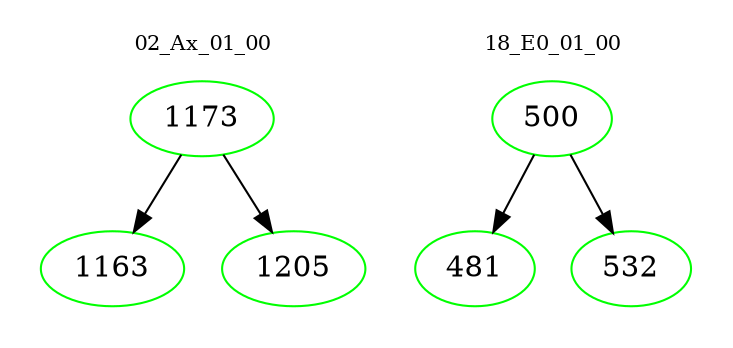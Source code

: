 digraph{
subgraph cluster_0 {
color = white
label = "02_Ax_01_00";
fontsize=10;
T0_1173 [label="1173", color="green"]
T0_1173 -> T0_1163 [color="black"]
T0_1163 [label="1163", color="green"]
T0_1173 -> T0_1205 [color="black"]
T0_1205 [label="1205", color="green"]
}
subgraph cluster_1 {
color = white
label = "18_E0_01_00";
fontsize=10;
T1_500 [label="500", color="green"]
T1_500 -> T1_481 [color="black"]
T1_481 [label="481", color="green"]
T1_500 -> T1_532 [color="black"]
T1_532 [label="532", color="green"]
}
}

